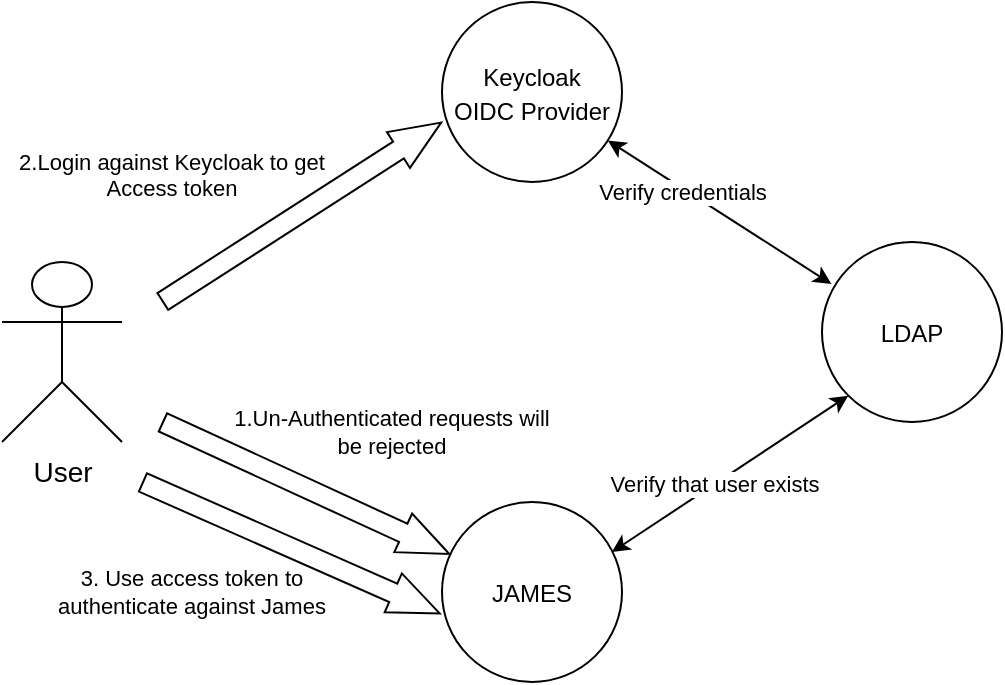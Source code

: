 <mxfile version="16.4.2" type="google"><diagram id="thl9NaU5WR5Ri5IL_89n" name="Page-1"><mxGraphModel dx="981" dy="511" grid="1" gridSize="10" guides="1" tooltips="1" connect="1" arrows="1" fold="1" page="1" pageScale="1" pageWidth="827" pageHeight="1169" math="0" shadow="0"><root><mxCell id="0"/><mxCell id="1" parent="0"/><mxCell id="de9zgweoiM9n9qVDzZUj-1" value="&lt;font style=&quot;font-size: 14px&quot;&gt;User&lt;/font&gt;" style="shape=umlActor;verticalLabelPosition=bottom;verticalAlign=top;html=1;" vertex="1" parent="1"><mxGeometry x="50" y="160" width="60" height="90" as="geometry"/></mxCell><mxCell id="de9zgweoiM9n9qVDzZUj-6" value="&lt;font style=&quot;font-size: 12px&quot;&gt;Keycloak&lt;br&gt;OIDC Provider&lt;br&gt;&lt;/font&gt;" style="ellipse;whiteSpace=wrap;html=1;aspect=fixed;fontSize=14;" vertex="1" parent="1"><mxGeometry x="270" y="30" width="90" height="90" as="geometry"/></mxCell><mxCell id="de9zgweoiM9n9qVDzZUj-7" value="&lt;font style=&quot;font-size: 12px&quot;&gt;LDAP&lt;br&gt;&lt;/font&gt;" style="ellipse;whiteSpace=wrap;html=1;aspect=fixed;fontSize=14;" vertex="1" parent="1"><mxGeometry x="460" y="150" width="90" height="90" as="geometry"/></mxCell><mxCell id="de9zgweoiM9n9qVDzZUj-8" value="&lt;font style=&quot;font-size: 12px&quot;&gt;JAMES&lt;br&gt;&lt;/font&gt;" style="ellipse;whiteSpace=wrap;html=1;aspect=fixed;fontSize=14;" vertex="1" parent="1"><mxGeometry x="270" y="280" width="90" height="90" as="geometry"/></mxCell><mxCell id="de9zgweoiM9n9qVDzZUj-9" value="" style="shape=flexArrow;endArrow=classic;html=1;rounded=0;fontSize=12;endWidth=10.286;endSize=8.12;" edge="1" parent="1" target="de9zgweoiM9n9qVDzZUj-8"><mxGeometry width="50" height="50" relative="1" as="geometry"><mxPoint x="130" y="240" as="sourcePoint"/><mxPoint x="300" y="210" as="targetPoint"/></mxGeometry></mxCell><mxCell id="de9zgweoiM9n9qVDzZUj-12" value="&lt;span style=&quot;background-color: rgb(255 , 255 , 255)&quot;&gt;1.Un-Authenticated requests will be rejected&lt;/span&gt;" style="text;html=1;strokeColor=none;fillColor=none;align=center;verticalAlign=middle;whiteSpace=wrap;rounded=0;fontSize=11;" vertex="1" parent="1"><mxGeometry x="160" y="230" width="170" height="30" as="geometry"/></mxCell><mxCell id="de9zgweoiM9n9qVDzZUj-13" value="" style="shape=flexArrow;endArrow=classic;html=1;rounded=0;fontSize=12;endWidth=10.286;endSize=8.12;entryX=0;entryY=0.667;entryDx=0;entryDy=0;entryPerimeter=0;" edge="1" parent="1" target="de9zgweoiM9n9qVDzZUj-6"><mxGeometry width="50" height="50" relative="1" as="geometry"><mxPoint x="130" y="180" as="sourcePoint"/><mxPoint x="260" y="90" as="targetPoint"/></mxGeometry></mxCell><mxCell id="de9zgweoiM9n9qVDzZUj-14" value="&lt;span style=&quot;background-color: rgb(255 , 255 , 255)&quot;&gt;&lt;br&gt;2.Login against Keycloak to get Access token&lt;/span&gt;" style="text;html=1;strokeColor=none;fillColor=none;align=center;verticalAlign=middle;whiteSpace=wrap;rounded=0;fontSize=11;" vertex="1" parent="1"><mxGeometry x="50" y="90" width="170" height="40" as="geometry"/></mxCell><mxCell id="de9zgweoiM9n9qVDzZUj-15" value="" style="shape=flexArrow;endArrow=classic;html=1;rounded=0;fontSize=12;endWidth=10.286;endSize=8.12;entryX=-0.008;entryY=0.621;entryDx=0;entryDy=0;entryPerimeter=0;" edge="1" parent="1" target="de9zgweoiM9n9qVDzZUj-8"><mxGeometry width="50" height="50" relative="1" as="geometry"><mxPoint x="120" y="270" as="sourcePoint"/><mxPoint x="260" y="330" as="targetPoint"/></mxGeometry></mxCell><mxCell id="de9zgweoiM9n9qVDzZUj-16" value="&lt;span style=&quot;background-color: rgb(255 , 255 , 255)&quot;&gt;3. Use access token to authenticate against James&lt;/span&gt;" style="text;html=1;strokeColor=none;fillColor=none;align=center;verticalAlign=middle;whiteSpace=wrap;rounded=0;fontSize=11;" vertex="1" parent="1"><mxGeometry x="60" y="310" width="170" height="30" as="geometry"/></mxCell><mxCell id="de9zgweoiM9n9qVDzZUj-18" value="" style="endArrow=classic;startArrow=classic;html=1;rounded=0;fontSize=11;exitX=0.944;exitY=0.278;exitDx=0;exitDy=0;exitPerimeter=0;entryX=0;entryY=1;entryDx=0;entryDy=0;" edge="1" parent="1" source="de9zgweoiM9n9qVDzZUj-8" target="de9zgweoiM9n9qVDzZUj-7"><mxGeometry width="50" height="50" relative="1" as="geometry"><mxPoint x="540" y="330" as="sourcePoint"/><mxPoint x="470" y="220" as="targetPoint"/></mxGeometry></mxCell><mxCell id="de9zgweoiM9n9qVDzZUj-19" value="Verify that user exists" style="edgeLabel;html=1;align=center;verticalAlign=middle;resizable=0;points=[];fontSize=11;" vertex="1" connectable="0" parent="de9zgweoiM9n9qVDzZUj-18"><mxGeometry x="-0.138" y="1" relative="1" as="geometry"><mxPoint as="offset"/></mxGeometry></mxCell><mxCell id="de9zgweoiM9n9qVDzZUj-20" value="" style="endArrow=classic;startArrow=classic;html=1;rounded=0;fontSize=11;entryX=0.052;entryY=0.233;entryDx=0;entryDy=0;entryPerimeter=0;" edge="1" parent="1" source="de9zgweoiM9n9qVDzZUj-6" target="de9zgweoiM9n9qVDzZUj-7"><mxGeometry width="50" height="50" relative="1" as="geometry"><mxPoint x="250" y="240" as="sourcePoint"/><mxPoint x="300" y="190" as="targetPoint"/></mxGeometry></mxCell><mxCell id="de9zgweoiM9n9qVDzZUj-21" value="Verify credentials" style="edgeLabel;html=1;align=center;verticalAlign=middle;resizable=0;points=[];fontSize=11;" vertex="1" connectable="0" parent="de9zgweoiM9n9qVDzZUj-20"><mxGeometry x="-0.321" y="-2" relative="1" as="geometry"><mxPoint as="offset"/></mxGeometry></mxCell></root></mxGraphModel></diagram></mxfile>